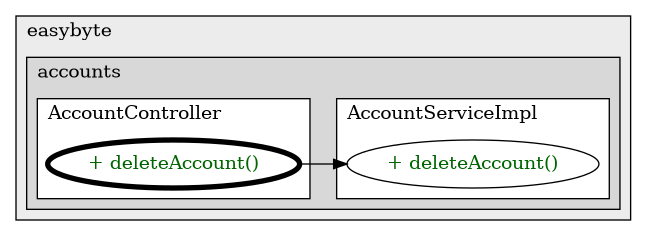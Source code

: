 @startuml

/' diagram meta data start
config=CallConfiguration;
{
  "rootMethod": "com.easybyte.accounts.controller.AccountController#deleteAccount(String)",
  "projectClassification": {
    "searchMode": "OpenProject", // OpenProject, AllProjects
    "includedProjects": "",
    "pathEndKeywords": "*.impl",
    "isClientPath": "",
    "isClientName": "",
    "isTestPath": "",
    "isTestName": "",
    "isMappingPath": "",
    "isMappingName": "",
    "isDataAccessPath": "",
    "isDataAccessName": "",
    "isDataStructurePath": "",
    "isDataStructureName": "",
    "isInterfaceStructuresPath": "",
    "isInterfaceStructuresName": "",
    "isEntryPointPath": "",
    "isEntryPointName": "",
    "treatFinalFieldsAsMandatory": false
  },
  "graphRestriction": {
    "classPackageExcludeFilter": "",
    "classPackageIncludeFilter": "",
    "classNameExcludeFilter": "",
    "classNameIncludeFilter": "",
    "methodNameExcludeFilter": "",
    "methodNameIncludeFilter": "",
    "removeByInheritance": "", // inheritance/annotation based filtering is done in a second step
    "removeByAnnotation": "",
    "removeByClassPackage": "", // cleanup the graph after inheritance/annotation based filtering is done
    "removeByClassName": "",
    "cutMappings": false,
    "cutEnum": true,
    "cutTests": true,
    "cutClient": true,
    "cutDataAccess": true,
    "cutInterfaceStructures": true,
    "cutDataStructures": true,
    "cutGetterAndSetter": true,
    "cutConstructors": true
  },
  "graphTraversal": {
    "forwardDepth": 3,
    "backwardDepth": 3,
    "classPackageExcludeFilter": "",
    "classPackageIncludeFilter": "",
    "classNameExcludeFilter": "",
    "classNameIncludeFilter": "",
    "methodNameExcludeFilter": "",
    "methodNameIncludeFilter": "",
    "hideMappings": false,
    "hideDataStructures": false,
    "hidePrivateMethods": true,
    "hideInterfaceCalls": true, // indirection: implementation -> interface (is hidden) -> implementation
    "onlyShowApplicationEntryPoints": false, // root node is included
    "useMethodCallsForStructureDiagram": "ForwardOnly" // ForwardOnly, BothDirections, No
  },
  "details": {
    "aggregation": "GroupByClass", // ByClass, GroupByClass, None
    "showMethodParametersTypes": false,
    "showMethodParametersNames": false,
    "showMethodReturnType": false,
    "showPackageLevels": 2,
    "showCallOrder": false,
    "edgeMode": "MethodsOnly", // TypesOnly, MethodsOnly, TypesAndMethods, MethodsAndDirectTypeUsage
    "showDetailedClassStructure": false
  },
  "rootClass": "com.easybyte.accounts.controller.AccountController",
  "extensionCallbackMethod": "" // qualified.class.name#methodName - signature: public static String method(String)
}
diagram meta data end '/



digraph g {
    rankdir="LR"
    splines=polyline
    

'nodes 
subgraph cluster_769133558 { 
   	label=easybyte
	labeljust=l
	fillcolor="#ececec"
	style=filled
   
   subgraph cluster_1498588490 { 
   	label=accounts
	labeljust=l
	fillcolor="#d8d8d8"
	style=filled
   
   subgraph cluster_1474019816 { 
   	label=AccountController
	labeljust=l
	fillcolor=white
	style=filled
   
   AccountController283915277XXXdeleteAccount1808118735[
	label="+ deleteAccount()"
	style=filled
	fillcolor=white
	tooltip="AccountController

null"
	penwidth=4
	fontcolor=darkgreen
];
} 

subgraph cluster_806818988 { 
   	label=AccountServiceImpl
	labeljust=l
	fillcolor=white
	style=filled
   
   AccountServiceImpl109431318XXXdeleteAccount1808118735[
	label="+ deleteAccount()"
	style=filled
	fillcolor=white
	tooltip="AccountServiceImpl

null"
	fontcolor=darkgreen
];
} 
} 
} 

'edges    
AccountController283915277XXXdeleteAccount1808118735 -> AccountServiceImpl109431318XXXdeleteAccount1808118735;
    
}
@enduml